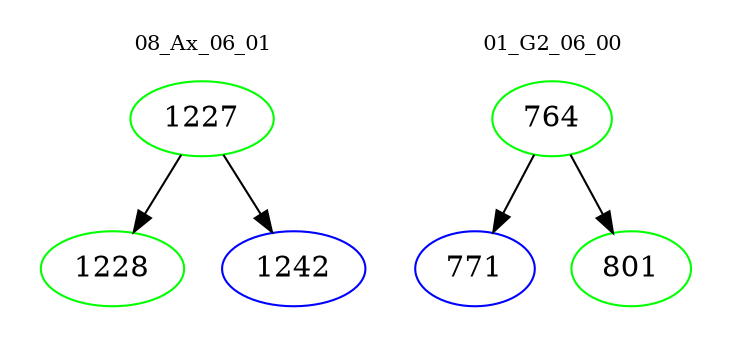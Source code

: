 digraph{
subgraph cluster_0 {
color = white
label = "08_Ax_06_01";
fontsize=10;
T0_1227 [label="1227", color="green"]
T0_1227 -> T0_1228 [color="black"]
T0_1228 [label="1228", color="green"]
T0_1227 -> T0_1242 [color="black"]
T0_1242 [label="1242", color="blue"]
}
subgraph cluster_1 {
color = white
label = "01_G2_06_00";
fontsize=10;
T1_764 [label="764", color="green"]
T1_764 -> T1_771 [color="black"]
T1_771 [label="771", color="blue"]
T1_764 -> T1_801 [color="black"]
T1_801 [label="801", color="green"]
}
}
